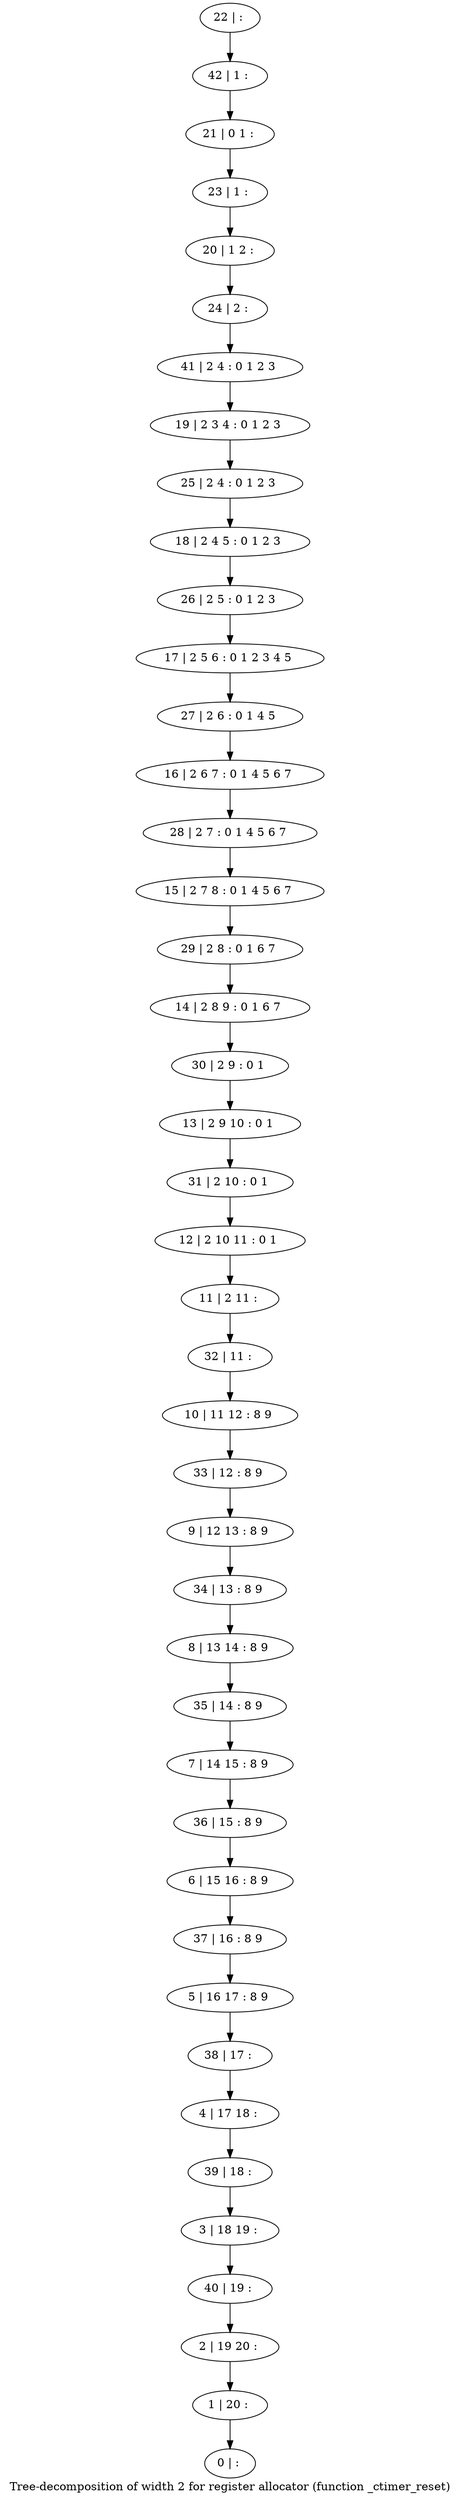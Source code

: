 digraph G {
graph [label="Tree-decomposition of width 2 for register allocator (function _ctimer_reset)"]
0[label="0 | : "];
1[label="1 | 20 : "];
2[label="2 | 19 20 : "];
3[label="3 | 18 19 : "];
4[label="4 | 17 18 : "];
5[label="5 | 16 17 : 8 9 "];
6[label="6 | 15 16 : 8 9 "];
7[label="7 | 14 15 : 8 9 "];
8[label="8 | 13 14 : 8 9 "];
9[label="9 | 12 13 : 8 9 "];
10[label="10 | 11 12 : 8 9 "];
11[label="11 | 2 11 : "];
12[label="12 | 2 10 11 : 0 1 "];
13[label="13 | 2 9 10 : 0 1 "];
14[label="14 | 2 8 9 : 0 1 6 7 "];
15[label="15 | 2 7 8 : 0 1 4 5 6 7 "];
16[label="16 | 2 6 7 : 0 1 4 5 6 7 "];
17[label="17 | 2 5 6 : 0 1 2 3 4 5 "];
18[label="18 | 2 4 5 : 0 1 2 3 "];
19[label="19 | 2 3 4 : 0 1 2 3 "];
20[label="20 | 1 2 : "];
21[label="21 | 0 1 : "];
22[label="22 | : "];
23[label="23 | 1 : "];
24[label="24 | 2 : "];
25[label="25 | 2 4 : 0 1 2 3 "];
26[label="26 | 2 5 : 0 1 2 3 "];
27[label="27 | 2 6 : 0 1 4 5 "];
28[label="28 | 2 7 : 0 1 4 5 6 7 "];
29[label="29 | 2 8 : 0 1 6 7 "];
30[label="30 | 2 9 : 0 1 "];
31[label="31 | 2 10 : 0 1 "];
32[label="32 | 11 : "];
33[label="33 | 12 : 8 9 "];
34[label="34 | 13 : 8 9 "];
35[label="35 | 14 : 8 9 "];
36[label="36 | 15 : 8 9 "];
37[label="37 | 16 : 8 9 "];
38[label="38 | 17 : "];
39[label="39 | 18 : "];
40[label="40 | 19 : "];
41[label="41 | 2 4 : 0 1 2 3 "];
42[label="42 | 1 : "];
22->42 ;
42->21 ;
21->23 ;
23->20 ;
20->24 ;
24->41 ;
41->19 ;
19->25 ;
25->18 ;
18->26 ;
26->17 ;
17->27 ;
27->16 ;
16->28 ;
28->15 ;
15->29 ;
29->14 ;
14->30 ;
30->13 ;
13->31 ;
31->12 ;
12->11 ;
11->32 ;
32->10 ;
10->33 ;
33->9 ;
9->34 ;
34->8 ;
8->35 ;
35->7 ;
7->36 ;
36->6 ;
6->37 ;
37->5 ;
5->38 ;
38->4 ;
4->39 ;
39->3 ;
3->40 ;
40->2 ;
2->1 ;
1->0 ;
}
